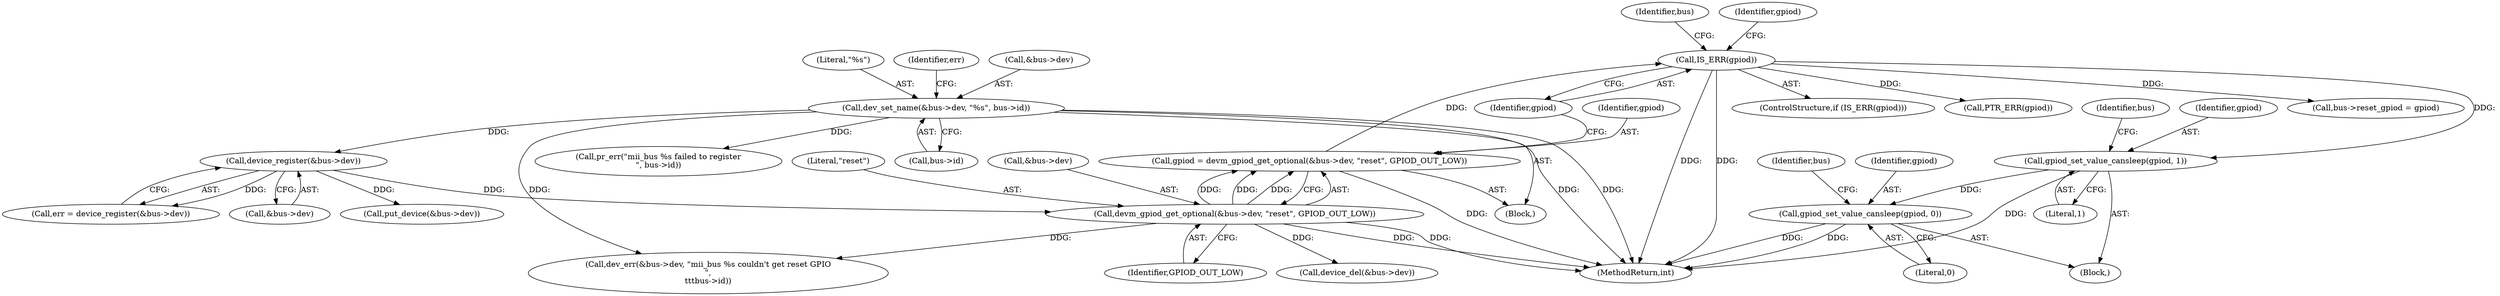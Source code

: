 digraph "0_linux_6ff7b060535e87c2ae14dd8548512abfdda528fb@API" {
"1000253" [label="(Call,gpiod_set_value_cansleep(gpiod, 0))"];
"1000246" [label="(Call,gpiod_set_value_cansleep(gpiod, 1))"];
"1000217" [label="(Call,IS_ERR(gpiod))"];
"1000207" [label="(Call,gpiod = devm_gpiod_get_optional(&bus->dev, \"reset\", GPIOD_OUT_LOW))"];
"1000209" [label="(Call,devm_gpiod_get_optional(&bus->dev, \"reset\", GPIOD_OUT_LOW))"];
"1000181" [label="(Call,device_register(&bus->dev))"];
"1000170" [label="(Call,dev_set_name(&bus->dev, \"%s\", bus->id))"];
"1000214" [label="(Literal,\"reset\")"];
"1000218" [label="(Identifier,gpiod)"];
"1000253" [label="(Call,gpiod_set_value_cansleep(gpiod, 0))"];
"1000255" [label="(Literal,0)"];
"1000217" [label="(Call,IS_ERR(gpiod))"];
"1000350" [label="(Call,device_del(&bus->dev))"];
"1000170" [label="(Call,dev_set_name(&bus->dev, \"%s\", bus->id))"];
"1000175" [label="(Literal,\"%s\")"];
"1000246" [label="(Call,gpiod_set_value_cansleep(gpiod, 1))"];
"1000251" [label="(Identifier,bus)"];
"1000254" [label="(Identifier,gpiod)"];
"1000207" [label="(Call,gpiod = devm_gpiod_get_optional(&bus->dev, \"reset\", GPIOD_OUT_LOW))"];
"1000216" [label="(ControlStructure,if (IS_ERR(gpiod)))"];
"1000208" [label="(Identifier,gpiod)"];
"1000235" [label="(Call,PTR_ERR(gpiod))"];
"1000105" [label="(Block,)"];
"1000258" [label="(Identifier,bus)"];
"1000180" [label="(Identifier,err)"];
"1000210" [label="(Call,&bus->dev)"];
"1000171" [label="(Call,&bus->dev)"];
"1000247" [label="(Identifier,gpiod)"];
"1000189" [label="(Call,pr_err(\"mii_bus %s failed to register\n\", bus->id))"];
"1000240" [label="(Block,)"];
"1000241" [label="(Call,bus->reset_gpiod = gpiod)"];
"1000220" [label="(Call,dev_err(&bus->dev, \"mii_bus %s couldn't get reset GPIO\n\",\n\t\t\tbus->id))"];
"1000176" [label="(Call,bus->id)"];
"1000215" [label="(Identifier,GPIOD_OUT_LOW)"];
"1000181" [label="(Call,device_register(&bus->dev))"];
"1000248" [label="(Literal,1)"];
"1000209" [label="(Call,devm_gpiod_get_optional(&bus->dev, \"reset\", GPIOD_OUT_LOW))"];
"1000223" [label="(Identifier,bus)"];
"1000182" [label="(Call,&bus->dev)"];
"1000239" [label="(Identifier,gpiod)"];
"1000179" [label="(Call,err = device_register(&bus->dev))"];
"1000194" [label="(Call,put_device(&bus->dev))"];
"1000357" [label="(MethodReturn,int)"];
"1000253" -> "1000240"  [label="AST: "];
"1000253" -> "1000255"  [label="CFG: "];
"1000254" -> "1000253"  [label="AST: "];
"1000255" -> "1000253"  [label="AST: "];
"1000258" -> "1000253"  [label="CFG: "];
"1000253" -> "1000357"  [label="DDG: "];
"1000253" -> "1000357"  [label="DDG: "];
"1000246" -> "1000253"  [label="DDG: "];
"1000246" -> "1000240"  [label="AST: "];
"1000246" -> "1000248"  [label="CFG: "];
"1000247" -> "1000246"  [label="AST: "];
"1000248" -> "1000246"  [label="AST: "];
"1000251" -> "1000246"  [label="CFG: "];
"1000246" -> "1000357"  [label="DDG: "];
"1000217" -> "1000246"  [label="DDG: "];
"1000217" -> "1000216"  [label="AST: "];
"1000217" -> "1000218"  [label="CFG: "];
"1000218" -> "1000217"  [label="AST: "];
"1000223" -> "1000217"  [label="CFG: "];
"1000239" -> "1000217"  [label="CFG: "];
"1000217" -> "1000357"  [label="DDG: "];
"1000217" -> "1000357"  [label="DDG: "];
"1000207" -> "1000217"  [label="DDG: "];
"1000217" -> "1000235"  [label="DDG: "];
"1000217" -> "1000241"  [label="DDG: "];
"1000207" -> "1000105"  [label="AST: "];
"1000207" -> "1000209"  [label="CFG: "];
"1000208" -> "1000207"  [label="AST: "];
"1000209" -> "1000207"  [label="AST: "];
"1000218" -> "1000207"  [label="CFG: "];
"1000207" -> "1000357"  [label="DDG: "];
"1000209" -> "1000207"  [label="DDG: "];
"1000209" -> "1000207"  [label="DDG: "];
"1000209" -> "1000207"  [label="DDG: "];
"1000209" -> "1000215"  [label="CFG: "];
"1000210" -> "1000209"  [label="AST: "];
"1000214" -> "1000209"  [label="AST: "];
"1000215" -> "1000209"  [label="AST: "];
"1000209" -> "1000357"  [label="DDG: "];
"1000209" -> "1000357"  [label="DDG: "];
"1000181" -> "1000209"  [label="DDG: "];
"1000209" -> "1000220"  [label="DDG: "];
"1000209" -> "1000350"  [label="DDG: "];
"1000181" -> "1000179"  [label="AST: "];
"1000181" -> "1000182"  [label="CFG: "];
"1000182" -> "1000181"  [label="AST: "];
"1000179" -> "1000181"  [label="CFG: "];
"1000181" -> "1000179"  [label="DDG: "];
"1000170" -> "1000181"  [label="DDG: "];
"1000181" -> "1000194"  [label="DDG: "];
"1000170" -> "1000105"  [label="AST: "];
"1000170" -> "1000176"  [label="CFG: "];
"1000171" -> "1000170"  [label="AST: "];
"1000175" -> "1000170"  [label="AST: "];
"1000176" -> "1000170"  [label="AST: "];
"1000180" -> "1000170"  [label="CFG: "];
"1000170" -> "1000357"  [label="DDG: "];
"1000170" -> "1000357"  [label="DDG: "];
"1000170" -> "1000189"  [label="DDG: "];
"1000170" -> "1000220"  [label="DDG: "];
}
